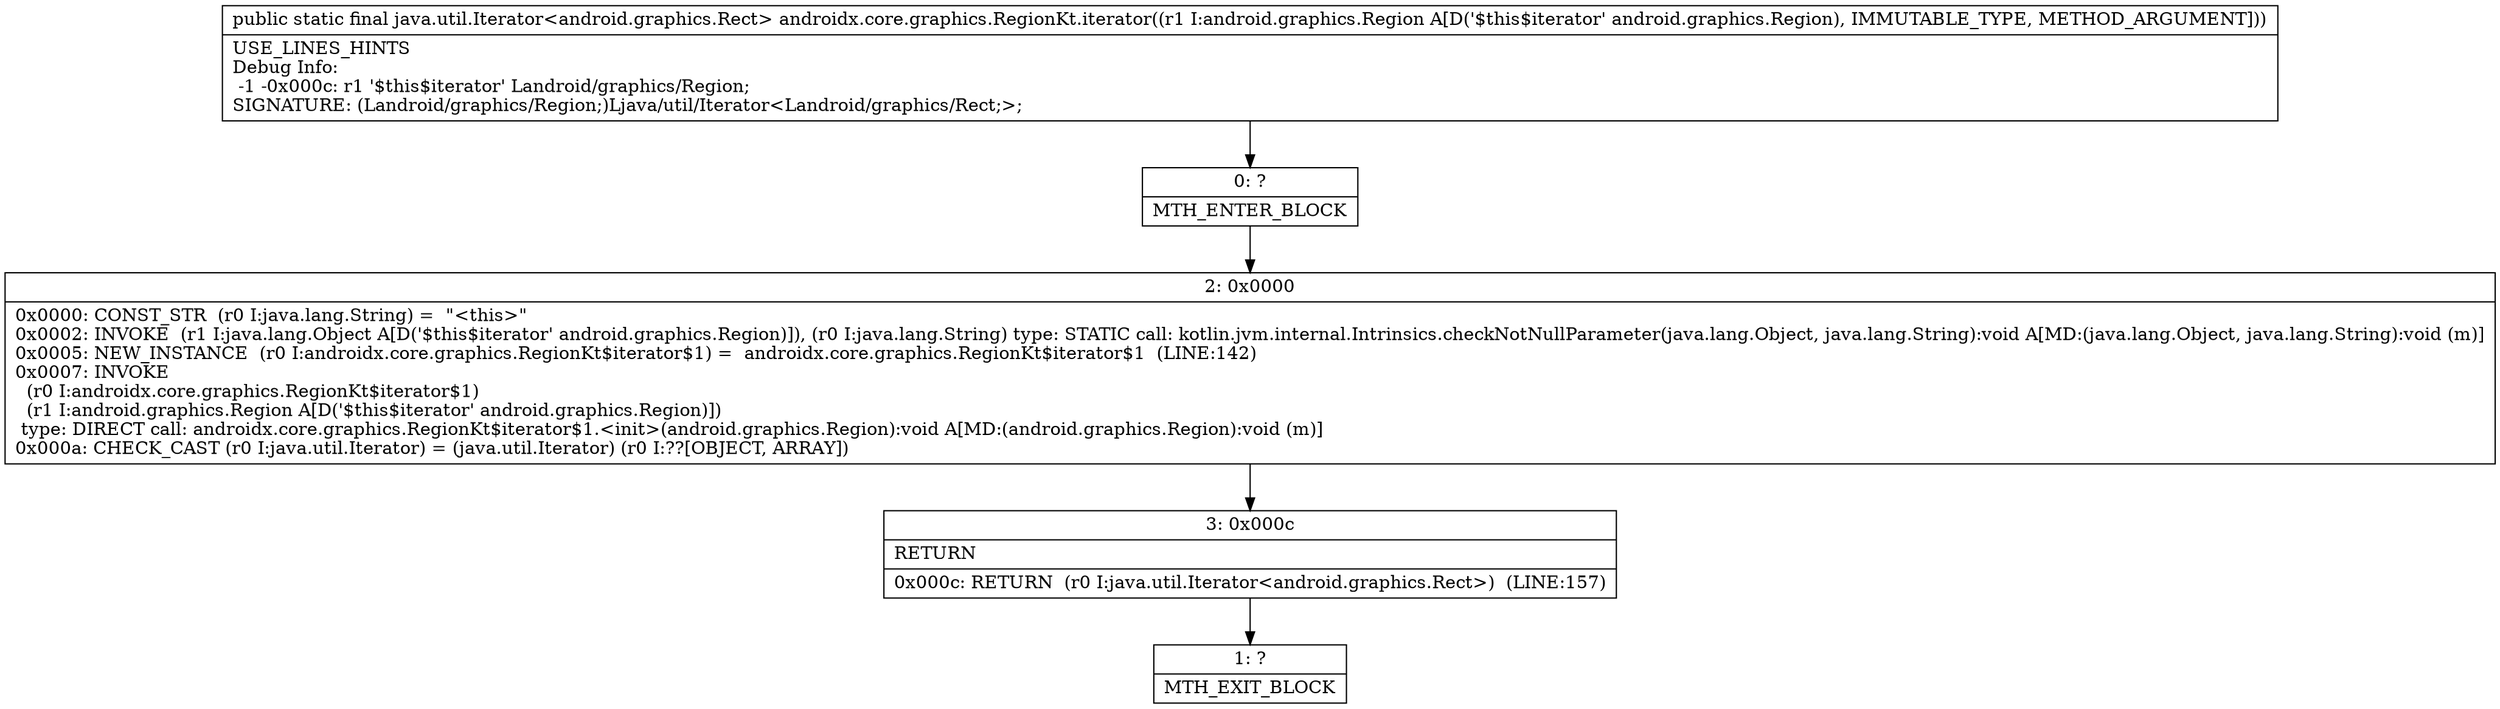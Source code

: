 digraph "CFG forandroidx.core.graphics.RegionKt.iterator(Landroid\/graphics\/Region;)Ljava\/util\/Iterator;" {
Node_0 [shape=record,label="{0\:\ ?|MTH_ENTER_BLOCK\l}"];
Node_2 [shape=record,label="{2\:\ 0x0000|0x0000: CONST_STR  (r0 I:java.lang.String) =  \"\<this\>\" \l0x0002: INVOKE  (r1 I:java.lang.Object A[D('$this$iterator' android.graphics.Region)]), (r0 I:java.lang.String) type: STATIC call: kotlin.jvm.internal.Intrinsics.checkNotNullParameter(java.lang.Object, java.lang.String):void A[MD:(java.lang.Object, java.lang.String):void (m)]\l0x0005: NEW_INSTANCE  (r0 I:androidx.core.graphics.RegionKt$iterator$1) =  androidx.core.graphics.RegionKt$iterator$1  (LINE:142)\l0x0007: INVOKE  \l  (r0 I:androidx.core.graphics.RegionKt$iterator$1)\l  (r1 I:android.graphics.Region A[D('$this$iterator' android.graphics.Region)])\l type: DIRECT call: androidx.core.graphics.RegionKt$iterator$1.\<init\>(android.graphics.Region):void A[MD:(android.graphics.Region):void (m)]\l0x000a: CHECK_CAST (r0 I:java.util.Iterator) = (java.util.Iterator) (r0 I:??[OBJECT, ARRAY]) \l}"];
Node_3 [shape=record,label="{3\:\ 0x000c|RETURN\l|0x000c: RETURN  (r0 I:java.util.Iterator\<android.graphics.Rect\>)  (LINE:157)\l}"];
Node_1 [shape=record,label="{1\:\ ?|MTH_EXIT_BLOCK\l}"];
MethodNode[shape=record,label="{public static final java.util.Iterator\<android.graphics.Rect\> androidx.core.graphics.RegionKt.iterator((r1 I:android.graphics.Region A[D('$this$iterator' android.graphics.Region), IMMUTABLE_TYPE, METHOD_ARGUMENT]))  | USE_LINES_HINTS\lDebug Info:\l  \-1 \-0x000c: r1 '$this$iterator' Landroid\/graphics\/Region;\lSIGNATURE: (Landroid\/graphics\/Region;)Ljava\/util\/Iterator\<Landroid\/graphics\/Rect;\>;\l}"];
MethodNode -> Node_0;Node_0 -> Node_2;
Node_2 -> Node_3;
Node_3 -> Node_1;
}

